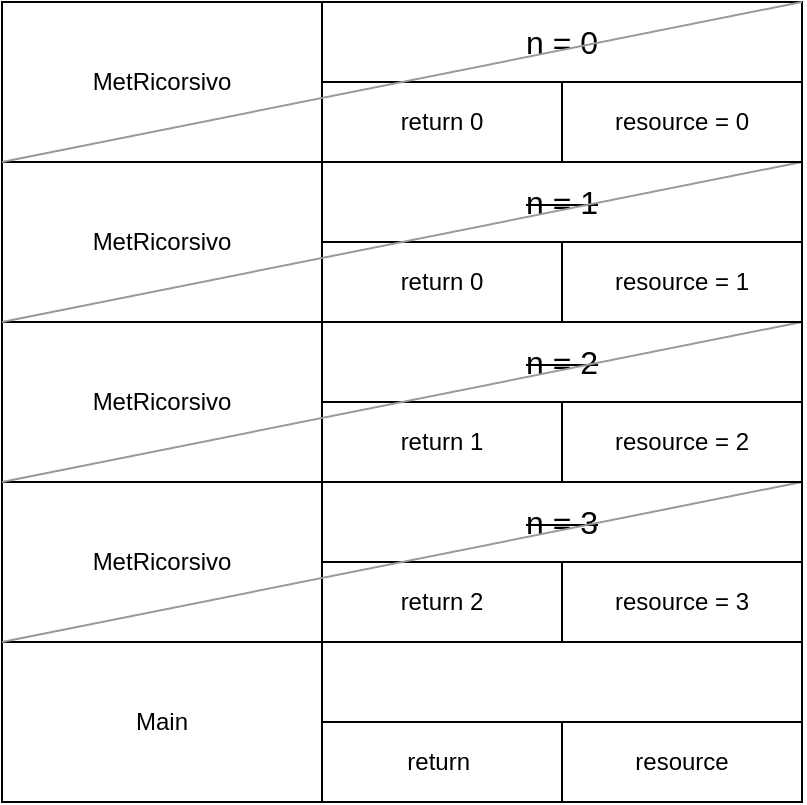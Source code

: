 <mxfile version="16.6.1" type="device"><diagram id="WODTgDS9yQ7LfE_XcTJY" name="Page-1"><mxGraphModel dx="1212" dy="668" grid="1" gridSize="10" guides="1" tooltips="1" connect="1" arrows="1" fold="1" page="1" pageScale="1" pageWidth="827" pageHeight="1169" math="0" shadow="0"><root><mxCell id="0"/><mxCell id="1" parent="0"/><mxCell id="BeIJRabgO0BqsHjCX8Pg-1" value="return&amp;nbsp;" style="rounded=0;whiteSpace=wrap;html=1;" vertex="1" parent="1"><mxGeometry x="400" y="480" width="120" height="40" as="geometry"/></mxCell><mxCell id="BeIJRabgO0BqsHjCX8Pg-4" value="resource" style="rounded=0;whiteSpace=wrap;html=1;" vertex="1" parent="1"><mxGeometry x="520" y="480" width="120" height="40" as="geometry"/></mxCell><mxCell id="BeIJRabgO0BqsHjCX8Pg-5" value="" style="rounded=0;whiteSpace=wrap;html=1;" vertex="1" parent="1"><mxGeometry x="400" y="440" width="240" height="40" as="geometry"/></mxCell><mxCell id="BeIJRabgO0BqsHjCX8Pg-6" value="Main" style="rounded=0;whiteSpace=wrap;html=1;" vertex="1" parent="1"><mxGeometry x="240" y="440" width="160" height="80" as="geometry"/></mxCell><mxCell id="BeIJRabgO0BqsHjCX8Pg-49" value="MetRicorsivo" style="rounded=0;whiteSpace=wrap;html=1;" vertex="1" parent="1"><mxGeometry x="240" y="360" width="160" height="80" as="geometry"/></mxCell><mxCell id="BeIJRabgO0BqsHjCX8Pg-50" value="return 2" style="rounded=0;whiteSpace=wrap;html=1;" vertex="1" parent="1"><mxGeometry x="400" y="400" width="120" height="40" as="geometry"/></mxCell><mxCell id="BeIJRabgO0BqsHjCX8Pg-51" value="resource = 3" style="rounded=0;whiteSpace=wrap;html=1;" vertex="1" parent="1"><mxGeometry x="520" y="400" width="120" height="40" as="geometry"/></mxCell><mxCell id="BeIJRabgO0BqsHjCX8Pg-52" value="&lt;strike&gt;n = 3&lt;/strike&gt;" style="rounded=0;whiteSpace=wrap;html=1;fontSize=16;" vertex="1" parent="1"><mxGeometry x="400" y="360" width="240" height="40" as="geometry"/></mxCell><mxCell id="BeIJRabgO0BqsHjCX8Pg-53" value="" style="endArrow=none;html=1;rounded=0;fontSize=16;exitX=0;exitY=1;exitDx=0;exitDy=0;entryX=1;entryY=0;entryDx=0;entryDy=0;strokeColor=#999999;" edge="1" parent="1"><mxGeometry width="50" height="50" relative="1" as="geometry"><mxPoint x="240" y="440" as="sourcePoint"/><mxPoint x="640" y="360" as="targetPoint"/></mxGeometry></mxCell><mxCell id="BeIJRabgO0BqsHjCX8Pg-54" value="MetRicorsivo" style="rounded=0;whiteSpace=wrap;html=1;" vertex="1" parent="1"><mxGeometry x="240" y="280" width="160" height="80" as="geometry"/></mxCell><mxCell id="BeIJRabgO0BqsHjCX8Pg-55" value="return 1" style="rounded=0;whiteSpace=wrap;html=1;" vertex="1" parent="1"><mxGeometry x="400" y="320" width="120" height="40" as="geometry"/></mxCell><mxCell id="BeIJRabgO0BqsHjCX8Pg-56" value="resource = 2" style="rounded=0;whiteSpace=wrap;html=1;" vertex="1" parent="1"><mxGeometry x="520" y="320" width="120" height="40" as="geometry"/></mxCell><mxCell id="BeIJRabgO0BqsHjCX8Pg-57" value="&lt;strike style=&quot;font-size: 16px&quot;&gt;n = 2&lt;/strike&gt;" style="rounded=0;whiteSpace=wrap;html=1;fontSize=16;" vertex="1" parent="1"><mxGeometry x="400" y="280" width="240" height="40" as="geometry"/></mxCell><mxCell id="BeIJRabgO0BqsHjCX8Pg-58" value="" style="endArrow=none;html=1;rounded=0;fontSize=16;exitX=0;exitY=1;exitDx=0;exitDy=0;entryX=1;entryY=0;entryDx=0;entryDy=0;strokeColor=#999999;" edge="1" parent="1"><mxGeometry width="50" height="50" relative="1" as="geometry"><mxPoint x="240" y="360" as="sourcePoint"/><mxPoint x="640" y="280" as="targetPoint"/></mxGeometry></mxCell><mxCell id="BeIJRabgO0BqsHjCX8Pg-59" value="MetRicorsivo" style="rounded=0;whiteSpace=wrap;html=1;" vertex="1" parent="1"><mxGeometry x="240" y="200" width="160" height="80" as="geometry"/></mxCell><mxCell id="BeIJRabgO0BqsHjCX8Pg-60" value="return 0" style="rounded=0;whiteSpace=wrap;html=1;" vertex="1" parent="1"><mxGeometry x="400" y="240" width="120" height="40" as="geometry"/></mxCell><mxCell id="BeIJRabgO0BqsHjCX8Pg-61" value="resource = 1" style="rounded=0;whiteSpace=wrap;html=1;" vertex="1" parent="1"><mxGeometry x="520" y="240" width="120" height="40" as="geometry"/></mxCell><mxCell id="BeIJRabgO0BqsHjCX8Pg-62" value="&lt;strike&gt;n = 1&lt;/strike&gt;" style="rounded=0;whiteSpace=wrap;html=1;fontSize=16;" vertex="1" parent="1"><mxGeometry x="400" y="200" width="240" height="40" as="geometry"/></mxCell><mxCell id="BeIJRabgO0BqsHjCX8Pg-63" value="" style="endArrow=none;html=1;rounded=0;fontSize=16;exitX=0;exitY=1;exitDx=0;exitDy=0;entryX=1;entryY=0;entryDx=0;entryDy=0;strokeColor=#999999;" edge="1" parent="1"><mxGeometry width="50" height="50" relative="1" as="geometry"><mxPoint x="240" y="280" as="sourcePoint"/><mxPoint x="640" y="200" as="targetPoint"/></mxGeometry></mxCell><mxCell id="BeIJRabgO0BqsHjCX8Pg-66" value="MetRicorsivo" style="rounded=0;whiteSpace=wrap;html=1;" vertex="1" parent="1"><mxGeometry x="240" y="120" width="160" height="80" as="geometry"/></mxCell><mxCell id="BeIJRabgO0BqsHjCX8Pg-67" value="return 0" style="rounded=0;whiteSpace=wrap;html=1;" vertex="1" parent="1"><mxGeometry x="400" y="160" width="120" height="40" as="geometry"/></mxCell><mxCell id="BeIJRabgO0BqsHjCX8Pg-68" value="resource = 0" style="rounded=0;whiteSpace=wrap;html=1;" vertex="1" parent="1"><mxGeometry x="520" y="160" width="120" height="40" as="geometry"/></mxCell><mxCell id="BeIJRabgO0BqsHjCX8Pg-69" value="n = 0" style="rounded=0;whiteSpace=wrap;html=1;fontSize=16;" vertex="1" parent="1"><mxGeometry x="400" y="120" width="240" height="40" as="geometry"/></mxCell><mxCell id="BeIJRabgO0BqsHjCX8Pg-70" value="" style="endArrow=none;html=1;rounded=0;fontSize=16;exitX=0;exitY=1;exitDx=0;exitDy=0;entryX=1;entryY=0;entryDx=0;entryDy=0;strokeColor=#999999;" edge="1" parent="1"><mxGeometry width="50" height="50" relative="1" as="geometry"><mxPoint x="240" y="200" as="sourcePoint"/><mxPoint x="640" y="120" as="targetPoint"/></mxGeometry></mxCell></root></mxGraphModel></diagram></mxfile>